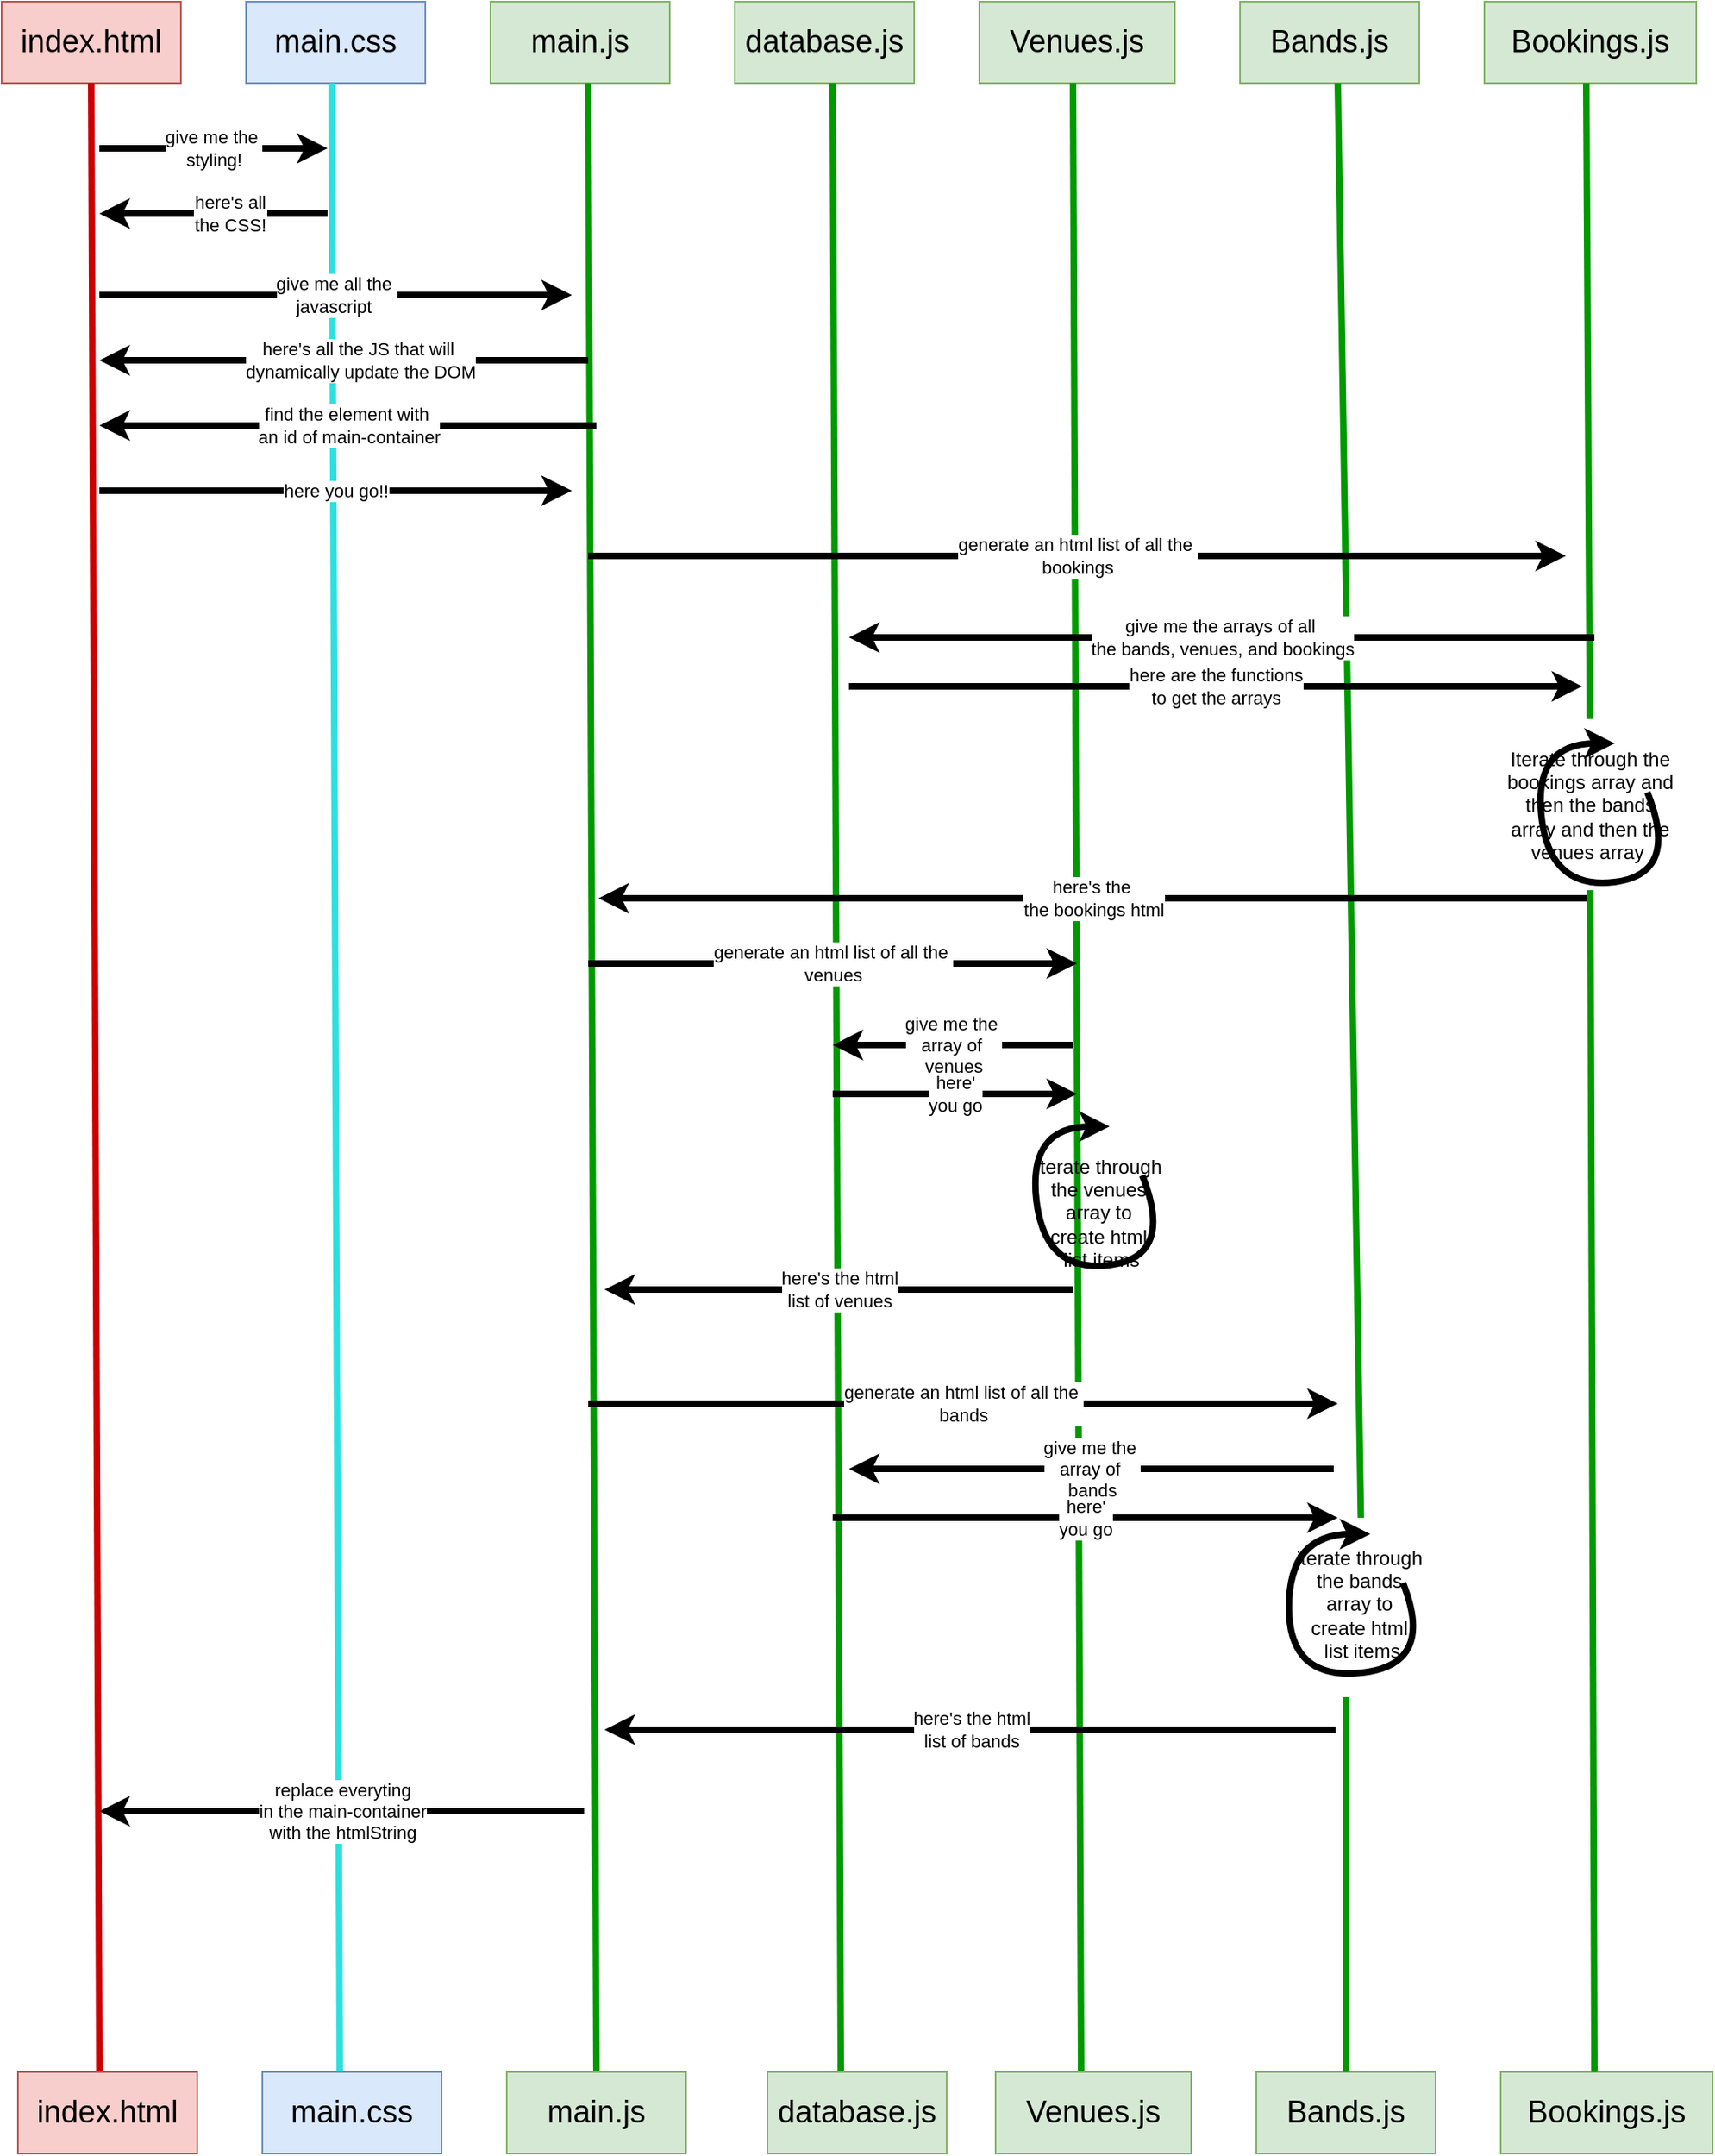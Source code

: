 <mxfile>
    <diagram id="LuOFP9gss85cN1GTCk7L" name="Page-1">
        <mxGraphModel dx="1031" dy="2724" grid="1" gridSize="10" guides="1" tooltips="1" connect="1" arrows="1" fold="1" page="1" pageScale="1" pageWidth="1100" pageHeight="1700" math="0" shadow="0">
            <root>
                <mxCell id="0"/>
                <mxCell id="1" parent="0"/>
                <mxCell id="2" value="&lt;font style=&quot;font-size: 19px;&quot;&gt;index.html&lt;/font&gt;" style="rounded=0;whiteSpace=wrap;html=1;fillColor=#f8cecc;strokeColor=#b85450;" vertex="1" parent="1">
                    <mxGeometry x="40" y="-1660" width="110" height="50" as="geometry"/>
                </mxCell>
                <mxCell id="3" value="&lt;font style=&quot;font-size: 19px;&quot;&gt;main.css&lt;/font&gt;" style="rounded=0;whiteSpace=wrap;html=1;fillColor=#dae8fc;strokeColor=#6c8ebf;" vertex="1" parent="1">
                    <mxGeometry x="190" y="-1660" width="110" height="50" as="geometry"/>
                </mxCell>
                <mxCell id="4" value="&lt;font style=&quot;font-size: 19px;&quot;&gt;main.js&lt;/font&gt;" style="rounded=0;whiteSpace=wrap;html=1;fillColor=#d5e8d4;strokeColor=#82b366;" vertex="1" parent="1">
                    <mxGeometry x="340" y="-1660" width="110" height="50" as="geometry"/>
                </mxCell>
                <mxCell id="5" value="&lt;font style=&quot;font-size: 19px;&quot;&gt;Venues.js&lt;/font&gt;" style="rounded=0;whiteSpace=wrap;html=1;fillColor=#d5e8d4;strokeColor=#82b366;" vertex="1" parent="1">
                    <mxGeometry x="640" y="-1660" width="120" height="50" as="geometry"/>
                </mxCell>
                <mxCell id="6" value="&lt;font style=&quot;font-size: 19px;&quot;&gt;Bookings.js&lt;/font&gt;" style="rounded=0;whiteSpace=wrap;html=1;fillColor=#d5e8d4;strokeColor=#82b366;" vertex="1" parent="1">
                    <mxGeometry x="950" y="-1660" width="130" height="50" as="geometry"/>
                </mxCell>
                <mxCell id="7" value="&lt;font style=&quot;font-size: 19px;&quot;&gt;Bands.js&lt;/font&gt;" style="rounded=0;whiteSpace=wrap;html=1;fillColor=#d5e8d4;strokeColor=#82b366;" vertex="1" parent="1">
                    <mxGeometry x="800" y="-1660" width="110" height="50" as="geometry"/>
                </mxCell>
                <mxCell id="8" value="&lt;font style=&quot;font-size: 19px;&quot;&gt;database.js&lt;/font&gt;" style="rounded=0;whiteSpace=wrap;html=1;fillColor=#d5e8d4;strokeColor=#82b366;" vertex="1" parent="1">
                    <mxGeometry x="490" y="-1660" width="110" height="50" as="geometry"/>
                </mxCell>
                <mxCell id="9" value="" style="endArrow=none;html=1;entryX=0.5;entryY=1;entryDx=0;entryDy=0;strokeColor=#CC0000;strokeWidth=4;" edge="1" parent="1" target="2">
                    <mxGeometry width="50" height="50" relative="1" as="geometry">
                        <mxPoint x="100" y="-390" as="sourcePoint"/>
                        <mxPoint x="600" y="-1120" as="targetPoint"/>
                    </mxGeometry>
                </mxCell>
                <mxCell id="10" value="" style="endArrow=none;html=1;entryX=0.5;entryY=1;entryDx=0;entryDy=0;strokeColor=#2DE0E0;strokeWidth=4;" edge="1" parent="1">
                    <mxGeometry width="50" height="50" relative="1" as="geometry">
                        <mxPoint x="247.5" y="-390" as="sourcePoint"/>
                        <mxPoint x="242.5" y="-1610" as="targetPoint"/>
                    </mxGeometry>
                </mxCell>
                <mxCell id="11" value="" style="endArrow=none;html=1;entryX=0.5;entryY=1;entryDx=0;entryDy=0;strokeColor=#009900;strokeWidth=4;" edge="1" parent="1">
                    <mxGeometry width="50" height="50" relative="1" as="geometry">
                        <mxPoint x="405" y="-390" as="sourcePoint"/>
                        <mxPoint x="400" y="-1610" as="targetPoint"/>
                    </mxGeometry>
                </mxCell>
                <mxCell id="12" value="" style="endArrow=none;html=1;entryX=0.5;entryY=1;entryDx=0;entryDy=0;strokeColor=#009900;strokeWidth=4;" edge="1" parent="1">
                    <mxGeometry width="50" height="50" relative="1" as="geometry">
                        <mxPoint x="555" y="-390" as="sourcePoint"/>
                        <mxPoint x="550" y="-1610" as="targetPoint"/>
                    </mxGeometry>
                </mxCell>
                <mxCell id="13" value="" style="endArrow=none;html=1;entryX=0.5;entryY=1;entryDx=0;entryDy=0;strokeColor=#009900;strokeWidth=4;" edge="1" parent="1">
                    <mxGeometry width="50" height="50" relative="1" as="geometry">
                        <mxPoint x="702.5" y="-390" as="sourcePoint"/>
                        <mxPoint x="697.5" y="-1610" as="targetPoint"/>
                    </mxGeometry>
                </mxCell>
                <mxCell id="14" value="" style="endArrow=none;html=1;entryX=0.5;entryY=1;entryDx=0;entryDy=0;strokeColor=#009900;strokeWidth=4;startArrow=none;" edge="1" parent="1" source="65">
                    <mxGeometry width="50" height="50" relative="1" as="geometry">
                        <mxPoint x="865" y="-390" as="sourcePoint"/>
                        <mxPoint x="860" y="-1610" as="targetPoint"/>
                    </mxGeometry>
                </mxCell>
                <mxCell id="15" value="" style="endArrow=none;html=1;entryX=0.5;entryY=1;entryDx=0;entryDy=0;strokeColor=#009900;strokeWidth=4;startArrow=none;" edge="1" parent="1" source="42">
                    <mxGeometry width="50" height="50" relative="1" as="geometry">
                        <mxPoint x="1017.5" y="-390" as="sourcePoint"/>
                        <mxPoint x="1012.5" y="-1610" as="targetPoint"/>
                    </mxGeometry>
                </mxCell>
                <mxCell id="17" value="&lt;font style=&quot;font-size: 19px;&quot;&gt;index.html&lt;/font&gt;" style="rounded=0;whiteSpace=wrap;html=1;fillColor=#f8cecc;strokeColor=#b85450;" vertex="1" parent="1">
                    <mxGeometry x="50" y="-390" width="110" height="50" as="geometry"/>
                </mxCell>
                <mxCell id="18" value="&lt;font style=&quot;font-size: 19px;&quot;&gt;main.css&lt;/font&gt;" style="rounded=0;whiteSpace=wrap;html=1;fillColor=#dae8fc;strokeColor=#6c8ebf;" vertex="1" parent="1">
                    <mxGeometry x="200" y="-390" width="110" height="50" as="geometry"/>
                </mxCell>
                <mxCell id="19" value="&lt;font style=&quot;font-size: 19px;&quot;&gt;main.js&lt;/font&gt;" style="rounded=0;whiteSpace=wrap;html=1;fillColor=#d5e8d4;strokeColor=#82b366;" vertex="1" parent="1">
                    <mxGeometry x="350" y="-390" width="110" height="50" as="geometry"/>
                </mxCell>
                <mxCell id="20" value="&lt;font style=&quot;font-size: 19px;&quot;&gt;database.js&lt;/font&gt;" style="rounded=0;whiteSpace=wrap;html=1;fillColor=#d5e8d4;strokeColor=#82b366;" vertex="1" parent="1">
                    <mxGeometry x="510" y="-390" width="110" height="50" as="geometry"/>
                </mxCell>
                <mxCell id="21" value="&lt;font style=&quot;font-size: 19px;&quot;&gt;Venues.js&lt;/font&gt;" style="rounded=0;whiteSpace=wrap;html=1;fillColor=#d5e8d4;strokeColor=#82b366;" vertex="1" parent="1">
                    <mxGeometry x="650" y="-390" width="120" height="50" as="geometry"/>
                </mxCell>
                <mxCell id="22" value="&lt;font style=&quot;font-size: 19px;&quot;&gt;Bands.js&lt;/font&gt;" style="rounded=0;whiteSpace=wrap;html=1;fillColor=#d5e8d4;strokeColor=#82b366;" vertex="1" parent="1">
                    <mxGeometry x="810" y="-390" width="110" height="50" as="geometry"/>
                </mxCell>
                <mxCell id="23" value="&lt;font style=&quot;font-size: 19px;&quot;&gt;Bookings.js&lt;/font&gt;" style="rounded=0;whiteSpace=wrap;html=1;fillColor=#d5e8d4;strokeColor=#82b366;" vertex="1" parent="1">
                    <mxGeometry x="960" y="-390" width="130" height="50" as="geometry"/>
                </mxCell>
                <mxCell id="24" value="" style="endArrow=classic;html=1;strokeColor=#000000;strokeWidth=4;" edge="1" parent="1">
                    <mxGeometry relative="1" as="geometry">
                        <mxPoint x="100" y="-1570" as="sourcePoint"/>
                        <mxPoint x="240" y="-1570" as="targetPoint"/>
                    </mxGeometry>
                </mxCell>
                <mxCell id="25" value="give me the&amp;nbsp;&lt;br&gt;styling!" style="edgeLabel;resizable=0;html=1;align=center;verticalAlign=middle;" connectable="0" vertex="1" parent="24">
                    <mxGeometry relative="1" as="geometry"/>
                </mxCell>
                <mxCell id="27" value="" style="endArrow=classic;html=1;strokeColor=#000000;strokeWidth=4;" edge="1" parent="1">
                    <mxGeometry relative="1" as="geometry">
                        <mxPoint x="240" y="-1530" as="sourcePoint"/>
                        <mxPoint x="100" y="-1530" as="targetPoint"/>
                        <Array as="points"/>
                    </mxGeometry>
                </mxCell>
                <mxCell id="28" value="here's all &lt;br&gt;the&amp;nbsp;CSS!" style="edgeLabel;resizable=0;html=1;align=center;verticalAlign=middle;" connectable="0" vertex="1" parent="27">
                    <mxGeometry relative="1" as="geometry">
                        <mxPoint x="10" as="offset"/>
                    </mxGeometry>
                </mxCell>
                <mxCell id="29" value="" style="endArrow=classic;html=1;strokeColor=#000000;strokeWidth=4;" edge="1" parent="1">
                    <mxGeometry relative="1" as="geometry">
                        <mxPoint x="100" y="-1480" as="sourcePoint"/>
                        <mxPoint x="390" y="-1480" as="targetPoint"/>
                    </mxGeometry>
                </mxCell>
                <mxCell id="30" value="give me all the&amp;nbsp;&lt;br&gt;javascript&amp;nbsp;" style="edgeLabel;resizable=0;html=1;align=center;verticalAlign=middle;" connectable="0" vertex="1" parent="29">
                    <mxGeometry relative="1" as="geometry"/>
                </mxCell>
                <mxCell id="31" value="" style="endArrow=classic;html=1;strokeColor=#000000;strokeWidth=4;" edge="1" parent="1">
                    <mxGeometry relative="1" as="geometry">
                        <mxPoint x="400" y="-1440" as="sourcePoint"/>
                        <mxPoint x="100" y="-1440" as="targetPoint"/>
                        <Array as="points"/>
                    </mxGeometry>
                </mxCell>
                <mxCell id="32" value="here's all&amp;nbsp;the JS that will&amp;nbsp;&lt;br&gt;dynamically update the DOM" style="edgeLabel;resizable=0;html=1;align=center;verticalAlign=middle;" connectable="0" vertex="1" parent="31">
                    <mxGeometry relative="1" as="geometry">
                        <mxPoint x="10" as="offset"/>
                    </mxGeometry>
                </mxCell>
                <mxCell id="33" value="" style="endArrow=classic;html=1;strokeColor=#000000;strokeWidth=4;" edge="1" parent="1">
                    <mxGeometry relative="1" as="geometry">
                        <mxPoint x="405" y="-1400" as="sourcePoint"/>
                        <mxPoint x="100" y="-1400" as="targetPoint"/>
                    </mxGeometry>
                </mxCell>
                <mxCell id="34" value="find the element with&amp;nbsp;&lt;br&gt;an id of main-container" style="edgeLabel;resizable=0;html=1;align=center;verticalAlign=middle;" connectable="0" vertex="1" parent="33">
                    <mxGeometry relative="1" as="geometry"/>
                </mxCell>
                <mxCell id="35" value="" style="endArrow=classic;html=1;strokeColor=#000000;strokeWidth=4;" edge="1" parent="1">
                    <mxGeometry relative="1" as="geometry">
                        <mxPoint x="400" y="-1320" as="sourcePoint"/>
                        <mxPoint x="1000" y="-1320" as="targetPoint"/>
                    </mxGeometry>
                </mxCell>
                <mxCell id="36" value="generate an html list of all the&amp;nbsp;&lt;br&gt;bookings" style="edgeLabel;resizable=0;html=1;align=center;verticalAlign=middle;" connectable="0" vertex="1" parent="35">
                    <mxGeometry relative="1" as="geometry"/>
                </mxCell>
                <mxCell id="37" value="" style="endArrow=classic;html=1;strokeColor=#000000;strokeWidth=4;" edge="1" parent="1">
                    <mxGeometry relative="1" as="geometry">
                        <mxPoint x="100" y="-1360" as="sourcePoint"/>
                        <mxPoint x="390.0" y="-1360" as="targetPoint"/>
                    </mxGeometry>
                </mxCell>
                <mxCell id="38" value="here you go!!" style="edgeLabel;resizable=0;html=1;align=center;verticalAlign=middle;" connectable="0" vertex="1" parent="37">
                    <mxGeometry relative="1" as="geometry"/>
                </mxCell>
                <mxCell id="39" value="" style="endArrow=classic;html=1;strokeColor=#000000;strokeWidth=4;" edge="1" parent="1">
                    <mxGeometry relative="1" as="geometry">
                        <mxPoint x="1017.5" y="-1270" as="sourcePoint"/>
                        <mxPoint x="560" y="-1270" as="targetPoint"/>
                    </mxGeometry>
                </mxCell>
                <mxCell id="40" value="give me the arrays of all&amp;nbsp;&lt;br&gt;the bands, venues, and bookings" style="edgeLabel;resizable=0;html=1;align=center;verticalAlign=middle;" connectable="0" vertex="1" parent="39">
                    <mxGeometry relative="1" as="geometry"/>
                </mxCell>
                <mxCell id="41" value="" style="curved=1;endArrow=classic;html=1;strokeColor=#000000;strokeWidth=4;" edge="1" parent="1">
                    <mxGeometry width="50" height="50" relative="1" as="geometry">
                        <mxPoint x="1050" y="-1175" as="sourcePoint"/>
                        <mxPoint x="1030" y="-1205" as="targetPoint"/>
                        <Array as="points">
                            <mxPoint x="1070" y="-1125"/>
                            <mxPoint x="990" y="-1115"/>
                            <mxPoint x="980" y="-1205"/>
                        </Array>
                    </mxGeometry>
                </mxCell>
                <mxCell id="43" value="" style="curved=1;endArrow=classic;html=1;strokeColor=#000000;strokeWidth=4;" edge="1" parent="1">
                    <mxGeometry width="50" height="50" relative="1" as="geometry">
                        <mxPoint x="740" y="-940" as="sourcePoint"/>
                        <mxPoint x="720" y="-970" as="targetPoint"/>
                        <Array as="points">
                            <mxPoint x="760" y="-890"/>
                            <mxPoint x="680" y="-880"/>
                            <mxPoint x="670" y="-970"/>
                        </Array>
                    </mxGeometry>
                </mxCell>
                <mxCell id="44" value="" style="endArrow=classic;html=1;strokeColor=#000000;strokeWidth=4;" edge="1" parent="1">
                    <mxGeometry relative="1" as="geometry">
                        <mxPoint x="1013.75" y="-1110" as="sourcePoint"/>
                        <mxPoint x="406.25" y="-1110" as="targetPoint"/>
                    </mxGeometry>
                </mxCell>
                <mxCell id="45" value="here's the&amp;nbsp;&lt;br&gt;the bookings html" style="edgeLabel;resizable=0;html=1;align=center;verticalAlign=middle;" connectable="0" vertex="1" parent="44">
                    <mxGeometry relative="1" as="geometry"/>
                </mxCell>
                <mxCell id="46" value="" style="endArrow=classic;html=1;strokeColor=#000000;strokeWidth=4;" edge="1" parent="1">
                    <mxGeometry relative="1" as="geometry">
                        <mxPoint x="400" y="-1070" as="sourcePoint"/>
                        <mxPoint x="700" y="-1070" as="targetPoint"/>
                    </mxGeometry>
                </mxCell>
                <mxCell id="47" value="generate an html list of all the&amp;nbsp;&lt;br&gt;venues" style="edgeLabel;resizable=0;html=1;align=center;verticalAlign=middle;" connectable="0" vertex="1" parent="46">
                    <mxGeometry relative="1" as="geometry"/>
                </mxCell>
                <mxCell id="48" value="" style="endArrow=classic;html=1;strokeColor=#000000;strokeWidth=4;" edge="1" parent="1">
                    <mxGeometry relative="1" as="geometry">
                        <mxPoint x="697.5" y="-1020" as="sourcePoint"/>
                        <mxPoint x="550" y="-1020" as="targetPoint"/>
                    </mxGeometry>
                </mxCell>
                <mxCell id="49" value="give me the&amp;nbsp;&lt;br&gt;array of&amp;nbsp;&lt;br&gt;venues" style="edgeLabel;resizable=0;html=1;align=center;verticalAlign=middle;" connectable="0" vertex="1" parent="48">
                    <mxGeometry relative="1" as="geometry"/>
                </mxCell>
                <mxCell id="50" value="" style="curved=1;endArrow=classic;html=1;strokeColor=#000000;strokeWidth=4;" edge="1" parent="1">
                    <mxGeometry width="50" height="50" relative="1" as="geometry">
                        <mxPoint x="900" y="-690" as="sourcePoint"/>
                        <mxPoint x="880" y="-720" as="targetPoint"/>
                        <Array as="points">
                            <mxPoint x="920" y="-640"/>
                            <mxPoint x="830" y="-630"/>
                            <mxPoint x="830" y="-720"/>
                        </Array>
                    </mxGeometry>
                </mxCell>
                <mxCell id="51" value="" style="endArrow=classic;html=1;strokeColor=#000000;strokeWidth=4;" edge="1" parent="1">
                    <mxGeometry relative="1" as="geometry">
                        <mxPoint x="560" y="-1240" as="sourcePoint"/>
                        <mxPoint x="1010" y="-1240" as="targetPoint"/>
                    </mxGeometry>
                </mxCell>
                <mxCell id="52" value="here are the functions&lt;br&gt;to get the arrays" style="edgeLabel;resizable=0;html=1;align=center;verticalAlign=middle;" connectable="0" vertex="1" parent="51">
                    <mxGeometry relative="1" as="geometry"/>
                </mxCell>
                <mxCell id="53" value="" style="endArrow=none;html=1;entryX=0.5;entryY=1;entryDx=0;entryDy=0;strokeColor=#009900;strokeWidth=4;" edge="1" parent="1" target="42">
                    <mxGeometry width="50" height="50" relative="1" as="geometry">
                        <mxPoint x="1017.5" y="-390" as="sourcePoint"/>
                        <mxPoint x="1012.5" y="-1610" as="targetPoint"/>
                    </mxGeometry>
                </mxCell>
                <mxCell id="42" value="Iterate through the bookings array and then the bands array and then the venues array&amp;nbsp;" style="text;html=1;strokeColor=none;fillColor=none;align=center;verticalAlign=middle;whiteSpace=wrap;rounded=0;" vertex="1" parent="1">
                    <mxGeometry x="960" y="-1220" width="110" height="105" as="geometry"/>
                </mxCell>
                <mxCell id="54" value="" style="endArrow=classic;html=1;strokeColor=#000000;strokeWidth=4;" edge="1" parent="1">
                    <mxGeometry relative="1" as="geometry">
                        <mxPoint x="550" y="-990" as="sourcePoint"/>
                        <mxPoint x="700" y="-990" as="targetPoint"/>
                    </mxGeometry>
                </mxCell>
                <mxCell id="55" value="here'&lt;br&gt;you go" style="edgeLabel;resizable=0;html=1;align=center;verticalAlign=middle;" connectable="0" vertex="1" parent="54">
                    <mxGeometry relative="1" as="geometry"/>
                </mxCell>
                <mxCell id="56" value="iterate through&amp;nbsp;&lt;br&gt;the venues&amp;nbsp;&lt;br&gt;array to&amp;nbsp;&lt;br&gt;create html&amp;nbsp;&lt;br&gt;list items" style="text;html=1;strokeColor=none;fillColor=none;align=center;verticalAlign=middle;whiteSpace=wrap;rounded=0;" vertex="1" parent="1">
                    <mxGeometry x="660" y="-970" width="110" height="105" as="geometry"/>
                </mxCell>
                <mxCell id="57" value="" style="endArrow=classic;html=1;strokeColor=#000000;strokeWidth=4;" edge="1" parent="1">
                    <mxGeometry relative="1" as="geometry">
                        <mxPoint x="697.5" y="-870" as="sourcePoint"/>
                        <mxPoint x="410" y="-870" as="targetPoint"/>
                    </mxGeometry>
                </mxCell>
                <mxCell id="58" value="here's the&amp;nbsp;html&lt;br&gt;list of venues" style="edgeLabel;resizable=0;html=1;align=center;verticalAlign=middle;" connectable="0" vertex="1" parent="57">
                    <mxGeometry relative="1" as="geometry"/>
                </mxCell>
                <mxCell id="59" value="" style="endArrow=classic;html=1;strokeColor=#000000;strokeWidth=4;" edge="1" parent="1">
                    <mxGeometry relative="1" as="geometry">
                        <mxPoint x="400" y="-800" as="sourcePoint"/>
                        <mxPoint x="860" y="-800" as="targetPoint"/>
                    </mxGeometry>
                </mxCell>
                <mxCell id="60" value="generate an html list of all the&amp;nbsp;&lt;br&gt;bands" style="edgeLabel;resizable=0;html=1;align=center;verticalAlign=middle;" connectable="0" vertex="1" parent="59">
                    <mxGeometry relative="1" as="geometry"/>
                </mxCell>
                <mxCell id="61" value="" style="endArrow=classic;html=1;strokeColor=#000000;strokeWidth=4;" edge="1" parent="1">
                    <mxGeometry relative="1" as="geometry">
                        <mxPoint x="857.5" y="-760" as="sourcePoint"/>
                        <mxPoint x="560" y="-760" as="targetPoint"/>
                    </mxGeometry>
                </mxCell>
                <mxCell id="62" value="give me the&amp;nbsp;&lt;br&gt;array of&amp;nbsp;&lt;br&gt;bands" style="edgeLabel;resizable=0;html=1;align=center;verticalAlign=middle;" connectable="0" vertex="1" parent="61">
                    <mxGeometry relative="1" as="geometry"/>
                </mxCell>
                <mxCell id="63" value="" style="endArrow=classic;html=1;strokeColor=#000000;strokeWidth=4;" edge="1" parent="1">
                    <mxGeometry relative="1" as="geometry">
                        <mxPoint x="550.0" y="-730" as="sourcePoint"/>
                        <mxPoint x="860" y="-730" as="targetPoint"/>
                    </mxGeometry>
                </mxCell>
                <mxCell id="64" value="here'&lt;br&gt;you go" style="edgeLabel;resizable=0;html=1;align=center;verticalAlign=middle;" connectable="0" vertex="1" parent="63">
                    <mxGeometry relative="1" as="geometry"/>
                </mxCell>
                <mxCell id="66" value="" style="endArrow=none;html=1;strokeColor=#009900;strokeWidth=4;" edge="1" parent="1">
                    <mxGeometry width="50" height="50" relative="1" as="geometry">
                        <mxPoint x="865.0" y="-390" as="sourcePoint"/>
                        <mxPoint x="865" y="-620" as="targetPoint"/>
                    </mxGeometry>
                </mxCell>
                <mxCell id="65" value="iterate through&amp;nbsp;&lt;br&gt;the bands&amp;nbsp;&lt;br&gt;array to&amp;nbsp;&lt;br&gt;create html&amp;nbsp;&lt;br&gt;list items" style="text;html=1;strokeColor=none;fillColor=none;align=center;verticalAlign=middle;whiteSpace=wrap;rounded=0;" vertex="1" parent="1">
                    <mxGeometry x="820" y="-730" width="110" height="105" as="geometry"/>
                </mxCell>
                <mxCell id="67" value="" style="endArrow=classic;html=1;strokeColor=#000000;strokeWidth=4;" edge="1" parent="1">
                    <mxGeometry relative="1" as="geometry">
                        <mxPoint x="858.75" y="-600" as="sourcePoint"/>
                        <mxPoint x="410" y="-600" as="targetPoint"/>
                    </mxGeometry>
                </mxCell>
                <mxCell id="68" value="here's the&amp;nbsp;html&lt;br&gt;list of bands" style="edgeLabel;resizable=0;html=1;align=center;verticalAlign=middle;" connectable="0" vertex="1" parent="67">
                    <mxGeometry relative="1" as="geometry"/>
                </mxCell>
                <mxCell id="69" value="" style="endArrow=classic;html=1;strokeColor=#000000;strokeWidth=4;" edge="1" parent="1">
                    <mxGeometry relative="1" as="geometry">
                        <mxPoint x="397.5" y="-550" as="sourcePoint"/>
                        <mxPoint x="100" y="-550" as="targetPoint"/>
                    </mxGeometry>
                </mxCell>
                <mxCell id="70" value="replace everyting&lt;br&gt;in the main-container&lt;br&gt;with the htmlString" style="edgeLabel;resizable=0;html=1;align=center;verticalAlign=middle;" connectable="0" vertex="1" parent="69">
                    <mxGeometry relative="1" as="geometry"/>
                </mxCell>
            </root>
        </mxGraphModel>
    </diagram>
</mxfile>